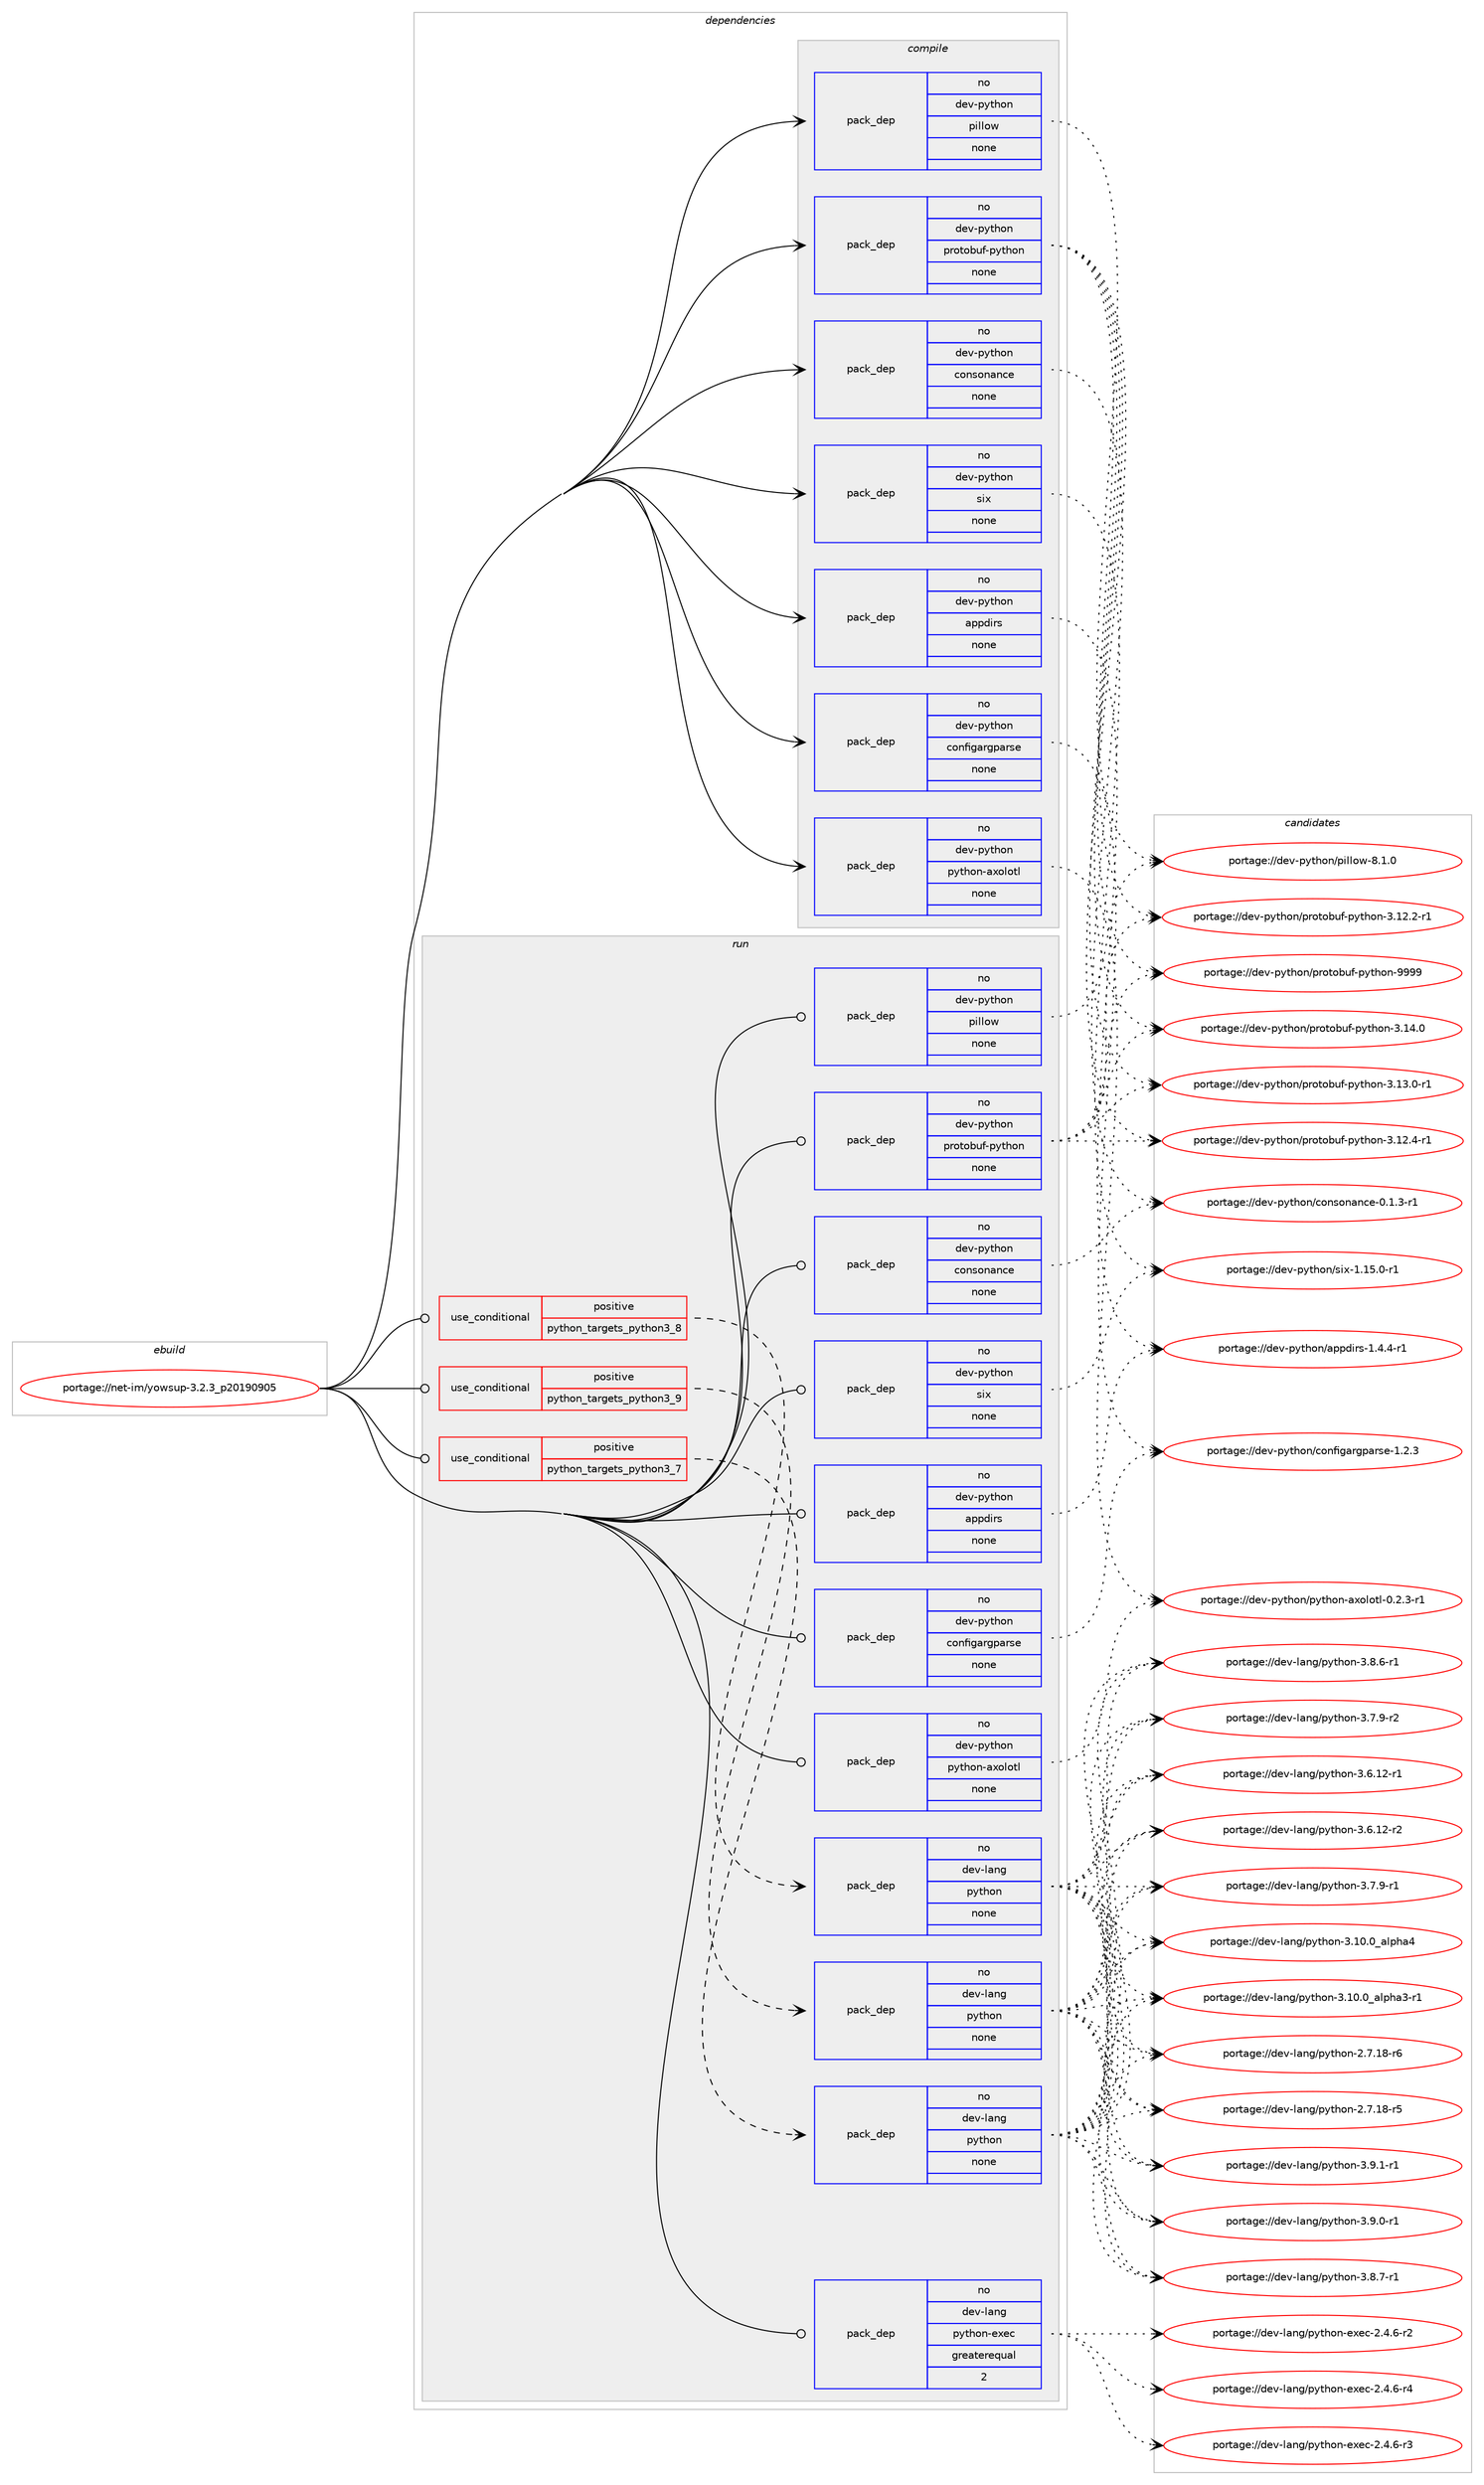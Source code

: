 digraph prolog {

# *************
# Graph options
# *************

newrank=true;
concentrate=true;
compound=true;
graph [rankdir=LR,fontname=Helvetica,fontsize=10,ranksep=1.5];#, ranksep=2.5, nodesep=0.2];
edge  [arrowhead=vee];
node  [fontname=Helvetica,fontsize=10];

# **********
# The ebuild
# **********

subgraph cluster_leftcol {
color=gray;
rank=same;
label=<<i>ebuild</i>>;
id [label="portage://net-im/yowsup-3.2.3_p20190905", color=red, width=4, href="../net-im/yowsup-3.2.3_p20190905.svg"];
}

# ****************
# The dependencies
# ****************

subgraph cluster_midcol {
color=gray;
label=<<i>dependencies</i>>;
subgraph cluster_compile {
fillcolor="#eeeeee";
style=filled;
label=<<i>compile</i>>;
subgraph pack19335 {
dependency28257 [label=<<TABLE BORDER="0" CELLBORDER="1" CELLSPACING="0" CELLPADDING="4" WIDTH="220"><TR><TD ROWSPAN="6" CELLPADDING="30">pack_dep</TD></TR><TR><TD WIDTH="110">no</TD></TR><TR><TD>dev-python</TD></TR><TR><TD>appdirs</TD></TR><TR><TD>none</TD></TR><TR><TD></TD></TR></TABLE>>, shape=none, color=blue];
}
id:e -> dependency28257:w [weight=20,style="solid",arrowhead="vee"];
subgraph pack19336 {
dependency28258 [label=<<TABLE BORDER="0" CELLBORDER="1" CELLSPACING="0" CELLPADDING="4" WIDTH="220"><TR><TD ROWSPAN="6" CELLPADDING="30">pack_dep</TD></TR><TR><TD WIDTH="110">no</TD></TR><TR><TD>dev-python</TD></TR><TR><TD>configargparse</TD></TR><TR><TD>none</TD></TR><TR><TD></TD></TR></TABLE>>, shape=none, color=blue];
}
id:e -> dependency28258:w [weight=20,style="solid",arrowhead="vee"];
subgraph pack19337 {
dependency28259 [label=<<TABLE BORDER="0" CELLBORDER="1" CELLSPACING="0" CELLPADDING="4" WIDTH="220"><TR><TD ROWSPAN="6" CELLPADDING="30">pack_dep</TD></TR><TR><TD WIDTH="110">no</TD></TR><TR><TD>dev-python</TD></TR><TR><TD>consonance</TD></TR><TR><TD>none</TD></TR><TR><TD></TD></TR></TABLE>>, shape=none, color=blue];
}
id:e -> dependency28259:w [weight=20,style="solid",arrowhead="vee"];
subgraph pack19338 {
dependency28260 [label=<<TABLE BORDER="0" CELLBORDER="1" CELLSPACING="0" CELLPADDING="4" WIDTH="220"><TR><TD ROWSPAN="6" CELLPADDING="30">pack_dep</TD></TR><TR><TD WIDTH="110">no</TD></TR><TR><TD>dev-python</TD></TR><TR><TD>pillow</TD></TR><TR><TD>none</TD></TR><TR><TD></TD></TR></TABLE>>, shape=none, color=blue];
}
id:e -> dependency28260:w [weight=20,style="solid",arrowhead="vee"];
subgraph pack19339 {
dependency28261 [label=<<TABLE BORDER="0" CELLBORDER="1" CELLSPACING="0" CELLPADDING="4" WIDTH="220"><TR><TD ROWSPAN="6" CELLPADDING="30">pack_dep</TD></TR><TR><TD WIDTH="110">no</TD></TR><TR><TD>dev-python</TD></TR><TR><TD>protobuf-python</TD></TR><TR><TD>none</TD></TR><TR><TD></TD></TR></TABLE>>, shape=none, color=blue];
}
id:e -> dependency28261:w [weight=20,style="solid",arrowhead="vee"];
subgraph pack19340 {
dependency28262 [label=<<TABLE BORDER="0" CELLBORDER="1" CELLSPACING="0" CELLPADDING="4" WIDTH="220"><TR><TD ROWSPAN="6" CELLPADDING="30">pack_dep</TD></TR><TR><TD WIDTH="110">no</TD></TR><TR><TD>dev-python</TD></TR><TR><TD>python-axolotl</TD></TR><TR><TD>none</TD></TR><TR><TD></TD></TR></TABLE>>, shape=none, color=blue];
}
id:e -> dependency28262:w [weight=20,style="solid",arrowhead="vee"];
subgraph pack19341 {
dependency28263 [label=<<TABLE BORDER="0" CELLBORDER="1" CELLSPACING="0" CELLPADDING="4" WIDTH="220"><TR><TD ROWSPAN="6" CELLPADDING="30">pack_dep</TD></TR><TR><TD WIDTH="110">no</TD></TR><TR><TD>dev-python</TD></TR><TR><TD>six</TD></TR><TR><TD>none</TD></TR><TR><TD></TD></TR></TABLE>>, shape=none, color=blue];
}
id:e -> dependency28263:w [weight=20,style="solid",arrowhead="vee"];
}
subgraph cluster_compileandrun {
fillcolor="#eeeeee";
style=filled;
label=<<i>compile and run</i>>;
}
subgraph cluster_run {
fillcolor="#eeeeee";
style=filled;
label=<<i>run</i>>;
subgraph cond8669 {
dependency28264 [label=<<TABLE BORDER="0" CELLBORDER="1" CELLSPACING="0" CELLPADDING="4"><TR><TD ROWSPAN="3" CELLPADDING="10">use_conditional</TD></TR><TR><TD>positive</TD></TR><TR><TD>python_targets_python3_7</TD></TR></TABLE>>, shape=none, color=red];
subgraph pack19342 {
dependency28265 [label=<<TABLE BORDER="0" CELLBORDER="1" CELLSPACING="0" CELLPADDING="4" WIDTH="220"><TR><TD ROWSPAN="6" CELLPADDING="30">pack_dep</TD></TR><TR><TD WIDTH="110">no</TD></TR><TR><TD>dev-lang</TD></TR><TR><TD>python</TD></TR><TR><TD>none</TD></TR><TR><TD></TD></TR></TABLE>>, shape=none, color=blue];
}
dependency28264:e -> dependency28265:w [weight=20,style="dashed",arrowhead="vee"];
}
id:e -> dependency28264:w [weight=20,style="solid",arrowhead="odot"];
subgraph cond8670 {
dependency28266 [label=<<TABLE BORDER="0" CELLBORDER="1" CELLSPACING="0" CELLPADDING="4"><TR><TD ROWSPAN="3" CELLPADDING="10">use_conditional</TD></TR><TR><TD>positive</TD></TR><TR><TD>python_targets_python3_8</TD></TR></TABLE>>, shape=none, color=red];
subgraph pack19343 {
dependency28267 [label=<<TABLE BORDER="0" CELLBORDER="1" CELLSPACING="0" CELLPADDING="4" WIDTH="220"><TR><TD ROWSPAN="6" CELLPADDING="30">pack_dep</TD></TR><TR><TD WIDTH="110">no</TD></TR><TR><TD>dev-lang</TD></TR><TR><TD>python</TD></TR><TR><TD>none</TD></TR><TR><TD></TD></TR></TABLE>>, shape=none, color=blue];
}
dependency28266:e -> dependency28267:w [weight=20,style="dashed",arrowhead="vee"];
}
id:e -> dependency28266:w [weight=20,style="solid",arrowhead="odot"];
subgraph cond8671 {
dependency28268 [label=<<TABLE BORDER="0" CELLBORDER="1" CELLSPACING="0" CELLPADDING="4"><TR><TD ROWSPAN="3" CELLPADDING="10">use_conditional</TD></TR><TR><TD>positive</TD></TR><TR><TD>python_targets_python3_9</TD></TR></TABLE>>, shape=none, color=red];
subgraph pack19344 {
dependency28269 [label=<<TABLE BORDER="0" CELLBORDER="1" CELLSPACING="0" CELLPADDING="4" WIDTH="220"><TR><TD ROWSPAN="6" CELLPADDING="30">pack_dep</TD></TR><TR><TD WIDTH="110">no</TD></TR><TR><TD>dev-lang</TD></TR><TR><TD>python</TD></TR><TR><TD>none</TD></TR><TR><TD></TD></TR></TABLE>>, shape=none, color=blue];
}
dependency28268:e -> dependency28269:w [weight=20,style="dashed",arrowhead="vee"];
}
id:e -> dependency28268:w [weight=20,style="solid",arrowhead="odot"];
subgraph pack19345 {
dependency28270 [label=<<TABLE BORDER="0" CELLBORDER="1" CELLSPACING="0" CELLPADDING="4" WIDTH="220"><TR><TD ROWSPAN="6" CELLPADDING="30">pack_dep</TD></TR><TR><TD WIDTH="110">no</TD></TR><TR><TD>dev-lang</TD></TR><TR><TD>python-exec</TD></TR><TR><TD>greaterequal</TD></TR><TR><TD>2</TD></TR></TABLE>>, shape=none, color=blue];
}
id:e -> dependency28270:w [weight=20,style="solid",arrowhead="odot"];
subgraph pack19346 {
dependency28271 [label=<<TABLE BORDER="0" CELLBORDER="1" CELLSPACING="0" CELLPADDING="4" WIDTH="220"><TR><TD ROWSPAN="6" CELLPADDING="30">pack_dep</TD></TR><TR><TD WIDTH="110">no</TD></TR><TR><TD>dev-python</TD></TR><TR><TD>appdirs</TD></TR><TR><TD>none</TD></TR><TR><TD></TD></TR></TABLE>>, shape=none, color=blue];
}
id:e -> dependency28271:w [weight=20,style="solid",arrowhead="odot"];
subgraph pack19347 {
dependency28272 [label=<<TABLE BORDER="0" CELLBORDER="1" CELLSPACING="0" CELLPADDING="4" WIDTH="220"><TR><TD ROWSPAN="6" CELLPADDING="30">pack_dep</TD></TR><TR><TD WIDTH="110">no</TD></TR><TR><TD>dev-python</TD></TR><TR><TD>configargparse</TD></TR><TR><TD>none</TD></TR><TR><TD></TD></TR></TABLE>>, shape=none, color=blue];
}
id:e -> dependency28272:w [weight=20,style="solid",arrowhead="odot"];
subgraph pack19348 {
dependency28273 [label=<<TABLE BORDER="0" CELLBORDER="1" CELLSPACING="0" CELLPADDING="4" WIDTH="220"><TR><TD ROWSPAN="6" CELLPADDING="30">pack_dep</TD></TR><TR><TD WIDTH="110">no</TD></TR><TR><TD>dev-python</TD></TR><TR><TD>consonance</TD></TR><TR><TD>none</TD></TR><TR><TD></TD></TR></TABLE>>, shape=none, color=blue];
}
id:e -> dependency28273:w [weight=20,style="solid",arrowhead="odot"];
subgraph pack19349 {
dependency28274 [label=<<TABLE BORDER="0" CELLBORDER="1" CELLSPACING="0" CELLPADDING="4" WIDTH="220"><TR><TD ROWSPAN="6" CELLPADDING="30">pack_dep</TD></TR><TR><TD WIDTH="110">no</TD></TR><TR><TD>dev-python</TD></TR><TR><TD>pillow</TD></TR><TR><TD>none</TD></TR><TR><TD></TD></TR></TABLE>>, shape=none, color=blue];
}
id:e -> dependency28274:w [weight=20,style="solid",arrowhead="odot"];
subgraph pack19350 {
dependency28275 [label=<<TABLE BORDER="0" CELLBORDER="1" CELLSPACING="0" CELLPADDING="4" WIDTH="220"><TR><TD ROWSPAN="6" CELLPADDING="30">pack_dep</TD></TR><TR><TD WIDTH="110">no</TD></TR><TR><TD>dev-python</TD></TR><TR><TD>protobuf-python</TD></TR><TR><TD>none</TD></TR><TR><TD></TD></TR></TABLE>>, shape=none, color=blue];
}
id:e -> dependency28275:w [weight=20,style="solid",arrowhead="odot"];
subgraph pack19351 {
dependency28276 [label=<<TABLE BORDER="0" CELLBORDER="1" CELLSPACING="0" CELLPADDING="4" WIDTH="220"><TR><TD ROWSPAN="6" CELLPADDING="30">pack_dep</TD></TR><TR><TD WIDTH="110">no</TD></TR><TR><TD>dev-python</TD></TR><TR><TD>python-axolotl</TD></TR><TR><TD>none</TD></TR><TR><TD></TD></TR></TABLE>>, shape=none, color=blue];
}
id:e -> dependency28276:w [weight=20,style="solid",arrowhead="odot"];
subgraph pack19352 {
dependency28277 [label=<<TABLE BORDER="0" CELLBORDER="1" CELLSPACING="0" CELLPADDING="4" WIDTH="220"><TR><TD ROWSPAN="6" CELLPADDING="30">pack_dep</TD></TR><TR><TD WIDTH="110">no</TD></TR><TR><TD>dev-python</TD></TR><TR><TD>six</TD></TR><TR><TD>none</TD></TR><TR><TD></TD></TR></TABLE>>, shape=none, color=blue];
}
id:e -> dependency28277:w [weight=20,style="solid",arrowhead="odot"];
}
}

# **************
# The candidates
# **************

subgraph cluster_choices {
rank=same;
color=gray;
label=<<i>candidates</i>>;

subgraph choice19335 {
color=black;
nodesep=1;
choice1001011184511212111610411111047971121121001051141154549465246524511449 [label="portage://dev-python/appdirs-1.4.4-r1", color=red, width=4,href="../dev-python/appdirs-1.4.4-r1.svg"];
dependency28257:e -> choice1001011184511212111610411111047971121121001051141154549465246524511449:w [style=dotted,weight="100"];
}
subgraph choice19336 {
color=black;
nodesep=1;
choice1001011184511212111610411111047991111101021051039711410311297114115101454946504651 [label="portage://dev-python/configargparse-1.2.3", color=red, width=4,href="../dev-python/configargparse-1.2.3.svg"];
dependency28258:e -> choice1001011184511212111610411111047991111101021051039711410311297114115101454946504651:w [style=dotted,weight="100"];
}
subgraph choice19337 {
color=black;
nodesep=1;
choice10010111845112121116104111110479911111011511111097110991014548464946514511449 [label="portage://dev-python/consonance-0.1.3-r1", color=red, width=4,href="../dev-python/consonance-0.1.3-r1.svg"];
dependency28259:e -> choice10010111845112121116104111110479911111011511111097110991014548464946514511449:w [style=dotted,weight="100"];
}
subgraph choice19338 {
color=black;
nodesep=1;
choice1001011184511212111610411111047112105108108111119455646494648 [label="portage://dev-python/pillow-8.1.0", color=red, width=4,href="../dev-python/pillow-8.1.0.svg"];
dependency28260:e -> choice1001011184511212111610411111047112105108108111119455646494648:w [style=dotted,weight="100"];
}
subgraph choice19339 {
color=black;
nodesep=1;
choice100101118451121211161041111104711211411111611198117102451121211161041111104557575757 [label="portage://dev-python/protobuf-python-9999", color=red, width=4,href="../dev-python/protobuf-python-9999.svg"];
choice1001011184511212111610411111047112114111116111981171024511212111610411111045514649524648 [label="portage://dev-python/protobuf-python-3.14.0", color=red, width=4,href="../dev-python/protobuf-python-3.14.0.svg"];
choice10010111845112121116104111110471121141111161119811710245112121116104111110455146495146484511449 [label="portage://dev-python/protobuf-python-3.13.0-r1", color=red, width=4,href="../dev-python/protobuf-python-3.13.0-r1.svg"];
choice10010111845112121116104111110471121141111161119811710245112121116104111110455146495046524511449 [label="portage://dev-python/protobuf-python-3.12.4-r1", color=red, width=4,href="../dev-python/protobuf-python-3.12.4-r1.svg"];
choice10010111845112121116104111110471121141111161119811710245112121116104111110455146495046504511449 [label="portage://dev-python/protobuf-python-3.12.2-r1", color=red, width=4,href="../dev-python/protobuf-python-3.12.2-r1.svg"];
dependency28261:e -> choice100101118451121211161041111104711211411111611198117102451121211161041111104557575757:w [style=dotted,weight="100"];
dependency28261:e -> choice1001011184511212111610411111047112114111116111981171024511212111610411111045514649524648:w [style=dotted,weight="100"];
dependency28261:e -> choice10010111845112121116104111110471121141111161119811710245112121116104111110455146495146484511449:w [style=dotted,weight="100"];
dependency28261:e -> choice10010111845112121116104111110471121141111161119811710245112121116104111110455146495046524511449:w [style=dotted,weight="100"];
dependency28261:e -> choice10010111845112121116104111110471121141111161119811710245112121116104111110455146495046504511449:w [style=dotted,weight="100"];
}
subgraph choice19340 {
color=black;
nodesep=1;
choice100101118451121211161041111104711212111610411111045971201111081111161084548465046514511449 [label="portage://dev-python/python-axolotl-0.2.3-r1", color=red, width=4,href="../dev-python/python-axolotl-0.2.3-r1.svg"];
dependency28262:e -> choice100101118451121211161041111104711212111610411111045971201111081111161084548465046514511449:w [style=dotted,weight="100"];
}
subgraph choice19341 {
color=black;
nodesep=1;
choice1001011184511212111610411111047115105120454946495346484511449 [label="portage://dev-python/six-1.15.0-r1", color=red, width=4,href="../dev-python/six-1.15.0-r1.svg"];
dependency28263:e -> choice1001011184511212111610411111047115105120454946495346484511449:w [style=dotted,weight="100"];
}
subgraph choice19342 {
color=black;
nodesep=1;
choice1001011184510897110103471121211161041111104551465746494511449 [label="portage://dev-lang/python-3.9.1-r1", color=red, width=4,href="../dev-lang/python-3.9.1-r1.svg"];
choice1001011184510897110103471121211161041111104551465746484511449 [label="portage://dev-lang/python-3.9.0-r1", color=red, width=4,href="../dev-lang/python-3.9.0-r1.svg"];
choice1001011184510897110103471121211161041111104551465646554511449 [label="portage://dev-lang/python-3.8.7-r1", color=red, width=4,href="../dev-lang/python-3.8.7-r1.svg"];
choice1001011184510897110103471121211161041111104551465646544511449 [label="portage://dev-lang/python-3.8.6-r1", color=red, width=4,href="../dev-lang/python-3.8.6-r1.svg"];
choice1001011184510897110103471121211161041111104551465546574511450 [label="portage://dev-lang/python-3.7.9-r2", color=red, width=4,href="../dev-lang/python-3.7.9-r2.svg"];
choice1001011184510897110103471121211161041111104551465546574511449 [label="portage://dev-lang/python-3.7.9-r1", color=red, width=4,href="../dev-lang/python-3.7.9-r1.svg"];
choice100101118451089711010347112121116104111110455146544649504511450 [label="portage://dev-lang/python-3.6.12-r2", color=red, width=4,href="../dev-lang/python-3.6.12-r2.svg"];
choice100101118451089711010347112121116104111110455146544649504511449 [label="portage://dev-lang/python-3.6.12-r1", color=red, width=4,href="../dev-lang/python-3.6.12-r1.svg"];
choice1001011184510897110103471121211161041111104551464948464895971081121049752 [label="portage://dev-lang/python-3.10.0_alpha4", color=red, width=4,href="../dev-lang/python-3.10.0_alpha4.svg"];
choice10010111845108971101034711212111610411111045514649484648959710811210497514511449 [label="portage://dev-lang/python-3.10.0_alpha3-r1", color=red, width=4,href="../dev-lang/python-3.10.0_alpha3-r1.svg"];
choice100101118451089711010347112121116104111110455046554649564511454 [label="portage://dev-lang/python-2.7.18-r6", color=red, width=4,href="../dev-lang/python-2.7.18-r6.svg"];
choice100101118451089711010347112121116104111110455046554649564511453 [label="portage://dev-lang/python-2.7.18-r5", color=red, width=4,href="../dev-lang/python-2.7.18-r5.svg"];
dependency28265:e -> choice1001011184510897110103471121211161041111104551465746494511449:w [style=dotted,weight="100"];
dependency28265:e -> choice1001011184510897110103471121211161041111104551465746484511449:w [style=dotted,weight="100"];
dependency28265:e -> choice1001011184510897110103471121211161041111104551465646554511449:w [style=dotted,weight="100"];
dependency28265:e -> choice1001011184510897110103471121211161041111104551465646544511449:w [style=dotted,weight="100"];
dependency28265:e -> choice1001011184510897110103471121211161041111104551465546574511450:w [style=dotted,weight="100"];
dependency28265:e -> choice1001011184510897110103471121211161041111104551465546574511449:w [style=dotted,weight="100"];
dependency28265:e -> choice100101118451089711010347112121116104111110455146544649504511450:w [style=dotted,weight="100"];
dependency28265:e -> choice100101118451089711010347112121116104111110455146544649504511449:w [style=dotted,weight="100"];
dependency28265:e -> choice1001011184510897110103471121211161041111104551464948464895971081121049752:w [style=dotted,weight="100"];
dependency28265:e -> choice10010111845108971101034711212111610411111045514649484648959710811210497514511449:w [style=dotted,weight="100"];
dependency28265:e -> choice100101118451089711010347112121116104111110455046554649564511454:w [style=dotted,weight="100"];
dependency28265:e -> choice100101118451089711010347112121116104111110455046554649564511453:w [style=dotted,weight="100"];
}
subgraph choice19343 {
color=black;
nodesep=1;
choice1001011184510897110103471121211161041111104551465746494511449 [label="portage://dev-lang/python-3.9.1-r1", color=red, width=4,href="../dev-lang/python-3.9.1-r1.svg"];
choice1001011184510897110103471121211161041111104551465746484511449 [label="portage://dev-lang/python-3.9.0-r1", color=red, width=4,href="../dev-lang/python-3.9.0-r1.svg"];
choice1001011184510897110103471121211161041111104551465646554511449 [label="portage://dev-lang/python-3.8.7-r1", color=red, width=4,href="../dev-lang/python-3.8.7-r1.svg"];
choice1001011184510897110103471121211161041111104551465646544511449 [label="portage://dev-lang/python-3.8.6-r1", color=red, width=4,href="../dev-lang/python-3.8.6-r1.svg"];
choice1001011184510897110103471121211161041111104551465546574511450 [label="portage://dev-lang/python-3.7.9-r2", color=red, width=4,href="../dev-lang/python-3.7.9-r2.svg"];
choice1001011184510897110103471121211161041111104551465546574511449 [label="portage://dev-lang/python-3.7.9-r1", color=red, width=4,href="../dev-lang/python-3.7.9-r1.svg"];
choice100101118451089711010347112121116104111110455146544649504511450 [label="portage://dev-lang/python-3.6.12-r2", color=red, width=4,href="../dev-lang/python-3.6.12-r2.svg"];
choice100101118451089711010347112121116104111110455146544649504511449 [label="portage://dev-lang/python-3.6.12-r1", color=red, width=4,href="../dev-lang/python-3.6.12-r1.svg"];
choice1001011184510897110103471121211161041111104551464948464895971081121049752 [label="portage://dev-lang/python-3.10.0_alpha4", color=red, width=4,href="../dev-lang/python-3.10.0_alpha4.svg"];
choice10010111845108971101034711212111610411111045514649484648959710811210497514511449 [label="portage://dev-lang/python-3.10.0_alpha3-r1", color=red, width=4,href="../dev-lang/python-3.10.0_alpha3-r1.svg"];
choice100101118451089711010347112121116104111110455046554649564511454 [label="portage://dev-lang/python-2.7.18-r6", color=red, width=4,href="../dev-lang/python-2.7.18-r6.svg"];
choice100101118451089711010347112121116104111110455046554649564511453 [label="portage://dev-lang/python-2.7.18-r5", color=red, width=4,href="../dev-lang/python-2.7.18-r5.svg"];
dependency28267:e -> choice1001011184510897110103471121211161041111104551465746494511449:w [style=dotted,weight="100"];
dependency28267:e -> choice1001011184510897110103471121211161041111104551465746484511449:w [style=dotted,weight="100"];
dependency28267:e -> choice1001011184510897110103471121211161041111104551465646554511449:w [style=dotted,weight="100"];
dependency28267:e -> choice1001011184510897110103471121211161041111104551465646544511449:w [style=dotted,weight="100"];
dependency28267:e -> choice1001011184510897110103471121211161041111104551465546574511450:w [style=dotted,weight="100"];
dependency28267:e -> choice1001011184510897110103471121211161041111104551465546574511449:w [style=dotted,weight="100"];
dependency28267:e -> choice100101118451089711010347112121116104111110455146544649504511450:w [style=dotted,weight="100"];
dependency28267:e -> choice100101118451089711010347112121116104111110455146544649504511449:w [style=dotted,weight="100"];
dependency28267:e -> choice1001011184510897110103471121211161041111104551464948464895971081121049752:w [style=dotted,weight="100"];
dependency28267:e -> choice10010111845108971101034711212111610411111045514649484648959710811210497514511449:w [style=dotted,weight="100"];
dependency28267:e -> choice100101118451089711010347112121116104111110455046554649564511454:w [style=dotted,weight="100"];
dependency28267:e -> choice100101118451089711010347112121116104111110455046554649564511453:w [style=dotted,weight="100"];
}
subgraph choice19344 {
color=black;
nodesep=1;
choice1001011184510897110103471121211161041111104551465746494511449 [label="portage://dev-lang/python-3.9.1-r1", color=red, width=4,href="../dev-lang/python-3.9.1-r1.svg"];
choice1001011184510897110103471121211161041111104551465746484511449 [label="portage://dev-lang/python-3.9.0-r1", color=red, width=4,href="../dev-lang/python-3.9.0-r1.svg"];
choice1001011184510897110103471121211161041111104551465646554511449 [label="portage://dev-lang/python-3.8.7-r1", color=red, width=4,href="../dev-lang/python-3.8.7-r1.svg"];
choice1001011184510897110103471121211161041111104551465646544511449 [label="portage://dev-lang/python-3.8.6-r1", color=red, width=4,href="../dev-lang/python-3.8.6-r1.svg"];
choice1001011184510897110103471121211161041111104551465546574511450 [label="portage://dev-lang/python-3.7.9-r2", color=red, width=4,href="../dev-lang/python-3.7.9-r2.svg"];
choice1001011184510897110103471121211161041111104551465546574511449 [label="portage://dev-lang/python-3.7.9-r1", color=red, width=4,href="../dev-lang/python-3.7.9-r1.svg"];
choice100101118451089711010347112121116104111110455146544649504511450 [label="portage://dev-lang/python-3.6.12-r2", color=red, width=4,href="../dev-lang/python-3.6.12-r2.svg"];
choice100101118451089711010347112121116104111110455146544649504511449 [label="portage://dev-lang/python-3.6.12-r1", color=red, width=4,href="../dev-lang/python-3.6.12-r1.svg"];
choice1001011184510897110103471121211161041111104551464948464895971081121049752 [label="portage://dev-lang/python-3.10.0_alpha4", color=red, width=4,href="../dev-lang/python-3.10.0_alpha4.svg"];
choice10010111845108971101034711212111610411111045514649484648959710811210497514511449 [label="portage://dev-lang/python-3.10.0_alpha3-r1", color=red, width=4,href="../dev-lang/python-3.10.0_alpha3-r1.svg"];
choice100101118451089711010347112121116104111110455046554649564511454 [label="portage://dev-lang/python-2.7.18-r6", color=red, width=4,href="../dev-lang/python-2.7.18-r6.svg"];
choice100101118451089711010347112121116104111110455046554649564511453 [label="portage://dev-lang/python-2.7.18-r5", color=red, width=4,href="../dev-lang/python-2.7.18-r5.svg"];
dependency28269:e -> choice1001011184510897110103471121211161041111104551465746494511449:w [style=dotted,weight="100"];
dependency28269:e -> choice1001011184510897110103471121211161041111104551465746484511449:w [style=dotted,weight="100"];
dependency28269:e -> choice1001011184510897110103471121211161041111104551465646554511449:w [style=dotted,weight="100"];
dependency28269:e -> choice1001011184510897110103471121211161041111104551465646544511449:w [style=dotted,weight="100"];
dependency28269:e -> choice1001011184510897110103471121211161041111104551465546574511450:w [style=dotted,weight="100"];
dependency28269:e -> choice1001011184510897110103471121211161041111104551465546574511449:w [style=dotted,weight="100"];
dependency28269:e -> choice100101118451089711010347112121116104111110455146544649504511450:w [style=dotted,weight="100"];
dependency28269:e -> choice100101118451089711010347112121116104111110455146544649504511449:w [style=dotted,weight="100"];
dependency28269:e -> choice1001011184510897110103471121211161041111104551464948464895971081121049752:w [style=dotted,weight="100"];
dependency28269:e -> choice10010111845108971101034711212111610411111045514649484648959710811210497514511449:w [style=dotted,weight="100"];
dependency28269:e -> choice100101118451089711010347112121116104111110455046554649564511454:w [style=dotted,weight="100"];
dependency28269:e -> choice100101118451089711010347112121116104111110455046554649564511453:w [style=dotted,weight="100"];
}
subgraph choice19345 {
color=black;
nodesep=1;
choice10010111845108971101034711212111610411111045101120101994550465246544511452 [label="portage://dev-lang/python-exec-2.4.6-r4", color=red, width=4,href="../dev-lang/python-exec-2.4.6-r4.svg"];
choice10010111845108971101034711212111610411111045101120101994550465246544511451 [label="portage://dev-lang/python-exec-2.4.6-r3", color=red, width=4,href="../dev-lang/python-exec-2.4.6-r3.svg"];
choice10010111845108971101034711212111610411111045101120101994550465246544511450 [label="portage://dev-lang/python-exec-2.4.6-r2", color=red, width=4,href="../dev-lang/python-exec-2.4.6-r2.svg"];
dependency28270:e -> choice10010111845108971101034711212111610411111045101120101994550465246544511452:w [style=dotted,weight="100"];
dependency28270:e -> choice10010111845108971101034711212111610411111045101120101994550465246544511451:w [style=dotted,weight="100"];
dependency28270:e -> choice10010111845108971101034711212111610411111045101120101994550465246544511450:w [style=dotted,weight="100"];
}
subgraph choice19346 {
color=black;
nodesep=1;
choice1001011184511212111610411111047971121121001051141154549465246524511449 [label="portage://dev-python/appdirs-1.4.4-r1", color=red, width=4,href="../dev-python/appdirs-1.4.4-r1.svg"];
dependency28271:e -> choice1001011184511212111610411111047971121121001051141154549465246524511449:w [style=dotted,weight="100"];
}
subgraph choice19347 {
color=black;
nodesep=1;
choice1001011184511212111610411111047991111101021051039711410311297114115101454946504651 [label="portage://dev-python/configargparse-1.2.3", color=red, width=4,href="../dev-python/configargparse-1.2.3.svg"];
dependency28272:e -> choice1001011184511212111610411111047991111101021051039711410311297114115101454946504651:w [style=dotted,weight="100"];
}
subgraph choice19348 {
color=black;
nodesep=1;
choice10010111845112121116104111110479911111011511111097110991014548464946514511449 [label="portage://dev-python/consonance-0.1.3-r1", color=red, width=4,href="../dev-python/consonance-0.1.3-r1.svg"];
dependency28273:e -> choice10010111845112121116104111110479911111011511111097110991014548464946514511449:w [style=dotted,weight="100"];
}
subgraph choice19349 {
color=black;
nodesep=1;
choice1001011184511212111610411111047112105108108111119455646494648 [label="portage://dev-python/pillow-8.1.0", color=red, width=4,href="../dev-python/pillow-8.1.0.svg"];
dependency28274:e -> choice1001011184511212111610411111047112105108108111119455646494648:w [style=dotted,weight="100"];
}
subgraph choice19350 {
color=black;
nodesep=1;
choice100101118451121211161041111104711211411111611198117102451121211161041111104557575757 [label="portage://dev-python/protobuf-python-9999", color=red, width=4,href="../dev-python/protobuf-python-9999.svg"];
choice1001011184511212111610411111047112114111116111981171024511212111610411111045514649524648 [label="portage://dev-python/protobuf-python-3.14.0", color=red, width=4,href="../dev-python/protobuf-python-3.14.0.svg"];
choice10010111845112121116104111110471121141111161119811710245112121116104111110455146495146484511449 [label="portage://dev-python/protobuf-python-3.13.0-r1", color=red, width=4,href="../dev-python/protobuf-python-3.13.0-r1.svg"];
choice10010111845112121116104111110471121141111161119811710245112121116104111110455146495046524511449 [label="portage://dev-python/protobuf-python-3.12.4-r1", color=red, width=4,href="../dev-python/protobuf-python-3.12.4-r1.svg"];
choice10010111845112121116104111110471121141111161119811710245112121116104111110455146495046504511449 [label="portage://dev-python/protobuf-python-3.12.2-r1", color=red, width=4,href="../dev-python/protobuf-python-3.12.2-r1.svg"];
dependency28275:e -> choice100101118451121211161041111104711211411111611198117102451121211161041111104557575757:w [style=dotted,weight="100"];
dependency28275:e -> choice1001011184511212111610411111047112114111116111981171024511212111610411111045514649524648:w [style=dotted,weight="100"];
dependency28275:e -> choice10010111845112121116104111110471121141111161119811710245112121116104111110455146495146484511449:w [style=dotted,weight="100"];
dependency28275:e -> choice10010111845112121116104111110471121141111161119811710245112121116104111110455146495046524511449:w [style=dotted,weight="100"];
dependency28275:e -> choice10010111845112121116104111110471121141111161119811710245112121116104111110455146495046504511449:w [style=dotted,weight="100"];
}
subgraph choice19351 {
color=black;
nodesep=1;
choice100101118451121211161041111104711212111610411111045971201111081111161084548465046514511449 [label="portage://dev-python/python-axolotl-0.2.3-r1", color=red, width=4,href="../dev-python/python-axolotl-0.2.3-r1.svg"];
dependency28276:e -> choice100101118451121211161041111104711212111610411111045971201111081111161084548465046514511449:w [style=dotted,weight="100"];
}
subgraph choice19352 {
color=black;
nodesep=1;
choice1001011184511212111610411111047115105120454946495346484511449 [label="portage://dev-python/six-1.15.0-r1", color=red, width=4,href="../dev-python/six-1.15.0-r1.svg"];
dependency28277:e -> choice1001011184511212111610411111047115105120454946495346484511449:w [style=dotted,weight="100"];
}
}

}
